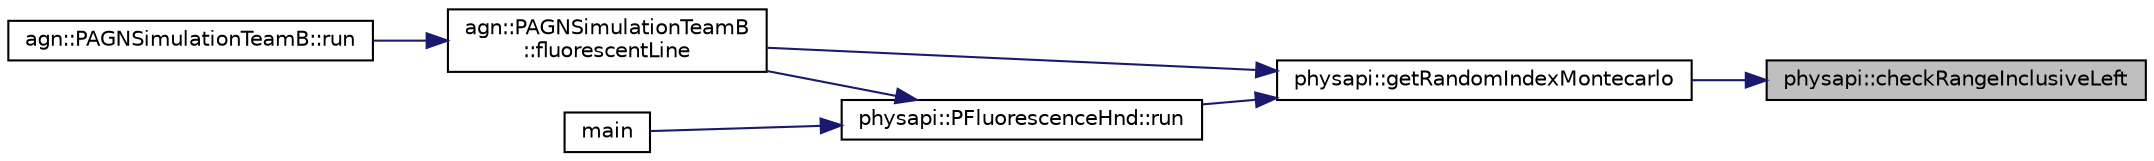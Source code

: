 digraph "physapi::checkRangeInclusiveLeft"
{
 // LATEX_PDF_SIZE
  edge [fontname="Helvetica",fontsize="10",labelfontname="Helvetica",labelfontsize="10"];
  node [fontname="Helvetica",fontsize="10",shape=record];
  rankdir="RL";
  Node1 [label="physapi::checkRangeInclusiveLeft",height=0.2,width=0.4,color="black", fillcolor="grey75", style="filled", fontcolor="black",tooltip="left <= value < right."];
  Node1 -> Node2 [dir="back",color="midnightblue",fontsize="10",style="solid"];
  Node2 [label="physapi::getRandomIndexMontecarlo",height=0.2,width=0.4,color="black", fillcolor="white", style="filled",URL="$group__montecarlo.html#ga9017f8a6abd1e7a520ac976ed881e87a",tooltip="Get a Random Index of a sequence of probabilities using a Montecarlo approach."];
  Node2 -> Node3 [dir="back",color="midnightblue",fontsize="10",style="solid"];
  Node3 [label="agn::PAGNSimulationTeamB\l::fluorescentLine",height=0.2,width=0.4,color="black", fillcolor="white", style="filled",URL="$classagn_1_1_p_a_g_n_simulation_team_b.html#aa0e6e373f0c9da6e3b223a0a2757f43d",tooltip=" "];
  Node3 -> Node4 [dir="back",color="midnightblue",fontsize="10",style="solid"];
  Node4 [label="agn::PAGNSimulationTeamB::run",height=0.2,width=0.4,color="black", fillcolor="white", style="filled",URL="$classagn_1_1_p_a_g_n_simulation_team_b.html#ac731744118677ec55c1f0bd457b3e2ce",tooltip=" "];
  Node2 -> Node5 [dir="back",color="midnightblue",fontsize="10",style="solid"];
  Node5 [label="physapi::PFluorescenceHnd::run",height=0.2,width=0.4,color="black", fillcolor="white", style="filled",URL="$classphysapi_1_1_p_fluorescence_hnd.html#abcf13691f2fffbdc987c9a4a178b33aa",tooltip="Simulate fluorescence."];
  Node5 -> Node3 [dir="back",color="midnightblue",fontsize="10",style="solid"];
  Node5 -> Node6 [dir="back",color="midnightblue",fontsize="10",style="solid"];
  Node6 [label="main",height=0.2,width=0.4,color="black", fillcolor="white", style="filled",URL="$fluorescence_example_8txt.html#ae66f6b31b5ad750f1fe042a706a4e3d4",tooltip=" "];
}
